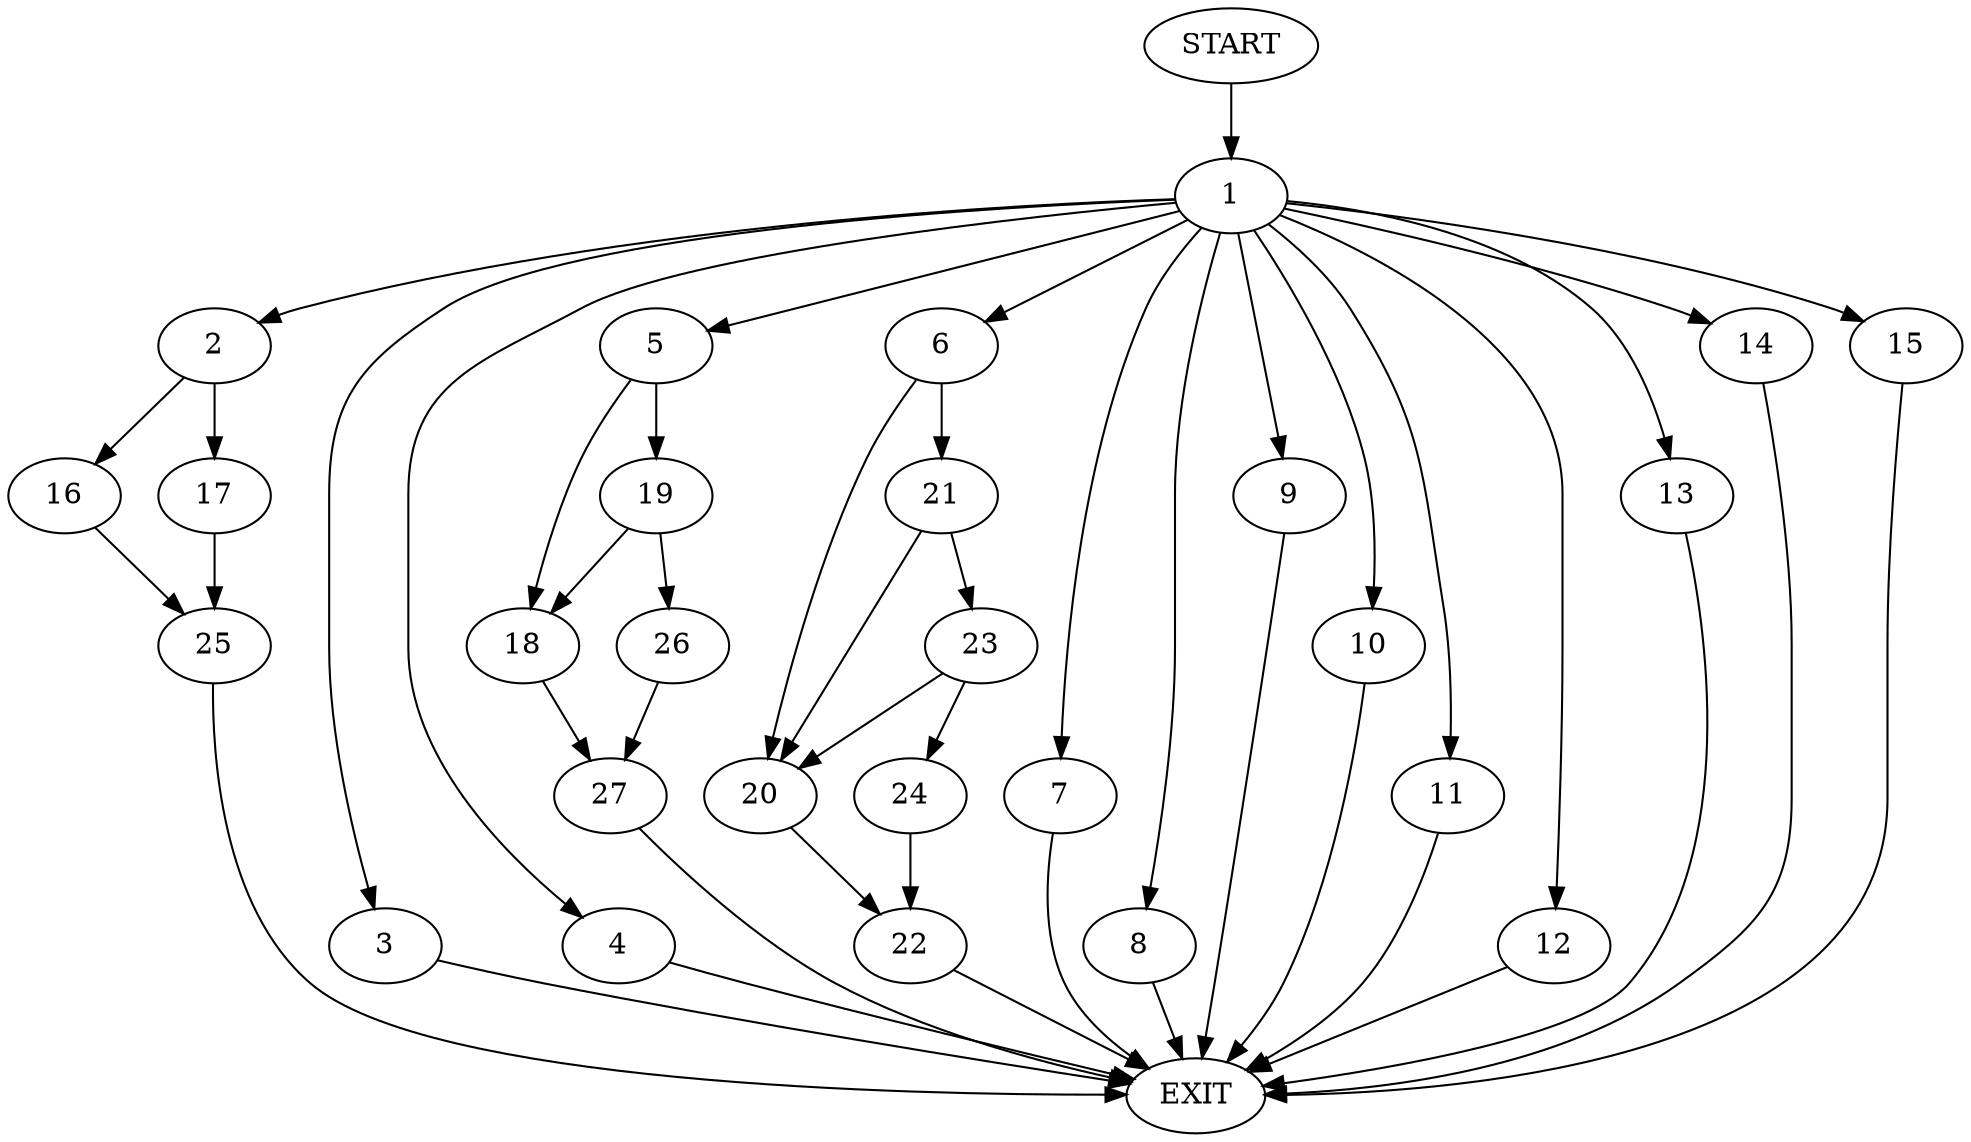 digraph {
0 [label="START"]
28 [label="EXIT"]
0 -> 1
1 -> 2
1 -> 3
1 -> 4
1 -> 5
1 -> 6
1 -> 7
1 -> 8
1 -> 9
1 -> 10
1 -> 11
1 -> 12
1 -> 13
1 -> 14
1 -> 15
3 -> 28
15 -> 28
12 -> 28
8 -> 28
2 -> 16
2 -> 17
13 -> 28
10 -> 28
4 -> 28
7 -> 28
14 -> 28
11 -> 28
5 -> 18
5 -> 19
9 -> 28
6 -> 20
6 -> 21
20 -> 22
21 -> 20
21 -> 23
23 -> 20
23 -> 24
24 -> 22
22 -> 28
16 -> 25
17 -> 25
25 -> 28
19 -> 18
19 -> 26
18 -> 27
26 -> 27
27 -> 28
}

